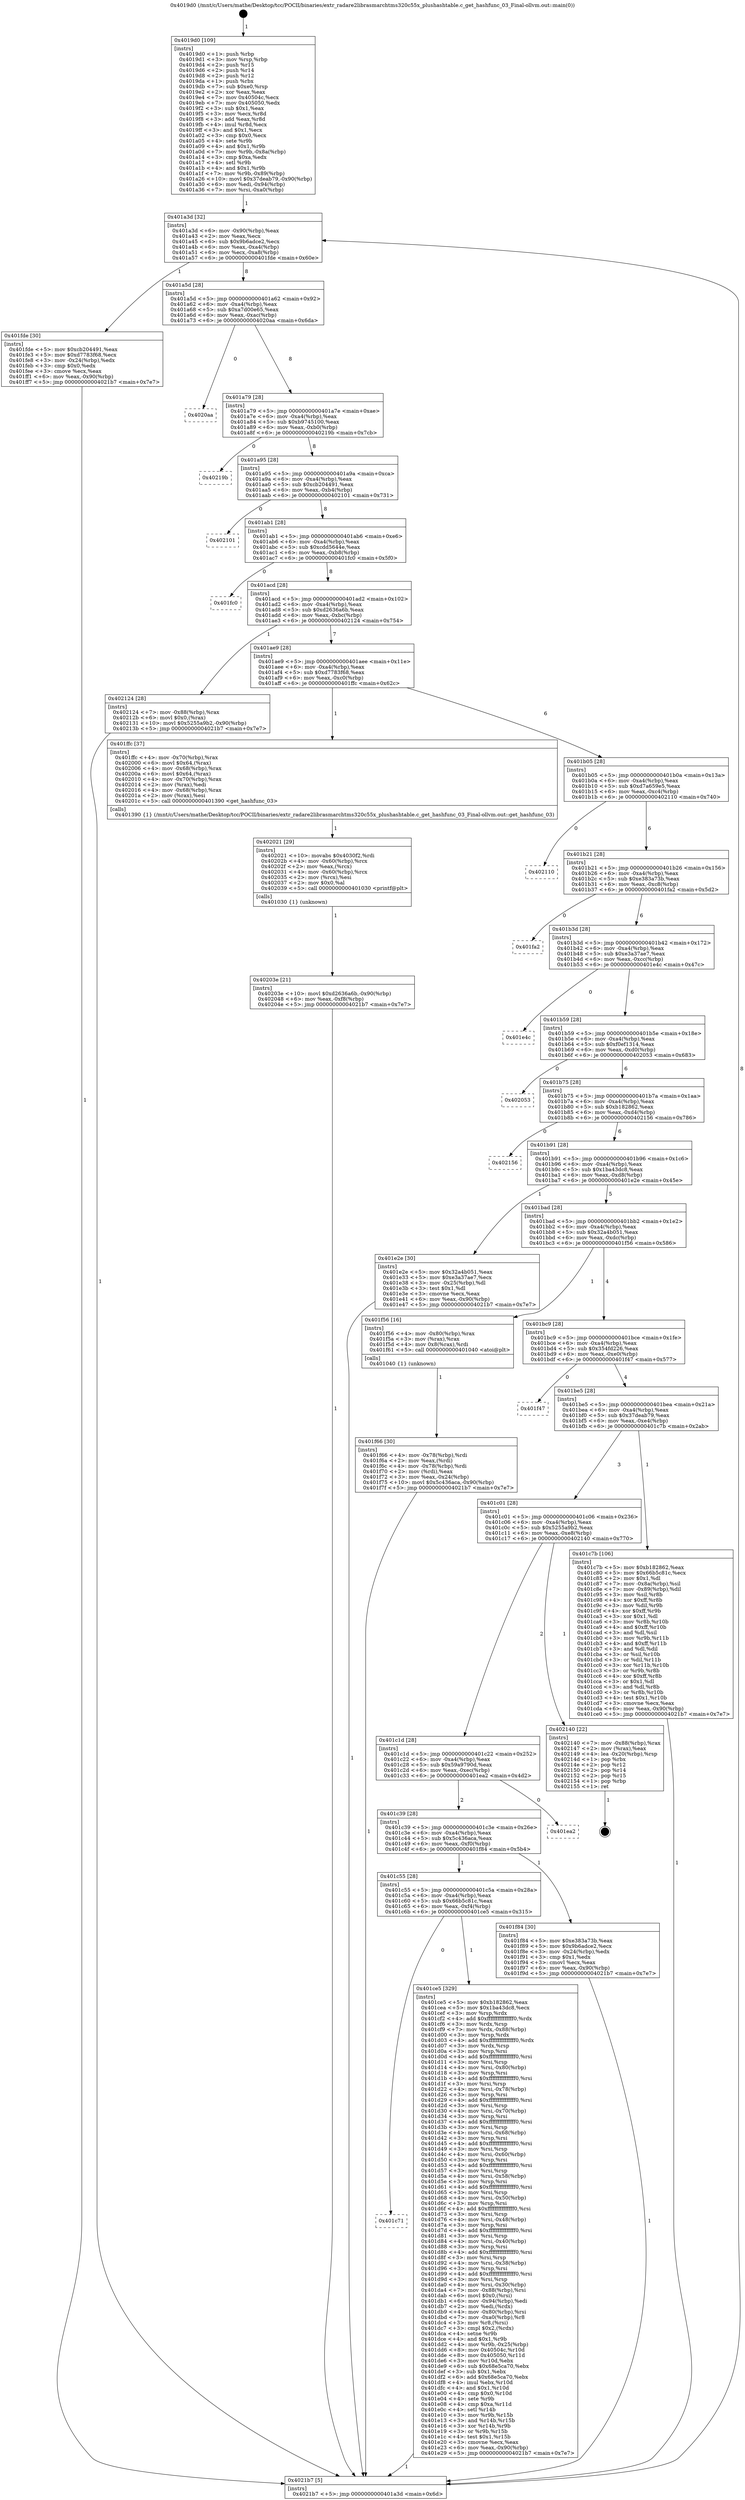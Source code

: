digraph "0x4019d0" {
  label = "0x4019d0 (/mnt/c/Users/mathe/Desktop/tcc/POCII/binaries/extr_radare2librasmarchtms320c55x_plushashtable.c_get_hashfunc_03_Final-ollvm.out::main(0))"
  labelloc = "t"
  node[shape=record]

  Entry [label="",width=0.3,height=0.3,shape=circle,fillcolor=black,style=filled]
  "0x401a3d" [label="{
     0x401a3d [32]\l
     | [instrs]\l
     &nbsp;&nbsp;0x401a3d \<+6\>: mov -0x90(%rbp),%eax\l
     &nbsp;&nbsp;0x401a43 \<+2\>: mov %eax,%ecx\l
     &nbsp;&nbsp;0x401a45 \<+6\>: sub $0x9b6adce2,%ecx\l
     &nbsp;&nbsp;0x401a4b \<+6\>: mov %eax,-0xa4(%rbp)\l
     &nbsp;&nbsp;0x401a51 \<+6\>: mov %ecx,-0xa8(%rbp)\l
     &nbsp;&nbsp;0x401a57 \<+6\>: je 0000000000401fde \<main+0x60e\>\l
  }"]
  "0x401fde" [label="{
     0x401fde [30]\l
     | [instrs]\l
     &nbsp;&nbsp;0x401fde \<+5\>: mov $0xcb204491,%eax\l
     &nbsp;&nbsp;0x401fe3 \<+5\>: mov $0xd7783f68,%ecx\l
     &nbsp;&nbsp;0x401fe8 \<+3\>: mov -0x24(%rbp),%edx\l
     &nbsp;&nbsp;0x401feb \<+3\>: cmp $0x0,%edx\l
     &nbsp;&nbsp;0x401fee \<+3\>: cmove %ecx,%eax\l
     &nbsp;&nbsp;0x401ff1 \<+6\>: mov %eax,-0x90(%rbp)\l
     &nbsp;&nbsp;0x401ff7 \<+5\>: jmp 00000000004021b7 \<main+0x7e7\>\l
  }"]
  "0x401a5d" [label="{
     0x401a5d [28]\l
     | [instrs]\l
     &nbsp;&nbsp;0x401a5d \<+5\>: jmp 0000000000401a62 \<main+0x92\>\l
     &nbsp;&nbsp;0x401a62 \<+6\>: mov -0xa4(%rbp),%eax\l
     &nbsp;&nbsp;0x401a68 \<+5\>: sub $0xa7d00e65,%eax\l
     &nbsp;&nbsp;0x401a6d \<+6\>: mov %eax,-0xac(%rbp)\l
     &nbsp;&nbsp;0x401a73 \<+6\>: je 00000000004020aa \<main+0x6da\>\l
  }"]
  Exit [label="",width=0.3,height=0.3,shape=circle,fillcolor=black,style=filled,peripheries=2]
  "0x4020aa" [label="{
     0x4020aa\l
  }", style=dashed]
  "0x401a79" [label="{
     0x401a79 [28]\l
     | [instrs]\l
     &nbsp;&nbsp;0x401a79 \<+5\>: jmp 0000000000401a7e \<main+0xae\>\l
     &nbsp;&nbsp;0x401a7e \<+6\>: mov -0xa4(%rbp),%eax\l
     &nbsp;&nbsp;0x401a84 \<+5\>: sub $0xb9745100,%eax\l
     &nbsp;&nbsp;0x401a89 \<+6\>: mov %eax,-0xb0(%rbp)\l
     &nbsp;&nbsp;0x401a8f \<+6\>: je 000000000040219b \<main+0x7cb\>\l
  }"]
  "0x40203e" [label="{
     0x40203e [21]\l
     | [instrs]\l
     &nbsp;&nbsp;0x40203e \<+10\>: movl $0xd2636a6b,-0x90(%rbp)\l
     &nbsp;&nbsp;0x402048 \<+6\>: mov %eax,-0xf8(%rbp)\l
     &nbsp;&nbsp;0x40204e \<+5\>: jmp 00000000004021b7 \<main+0x7e7\>\l
  }"]
  "0x40219b" [label="{
     0x40219b\l
  }", style=dashed]
  "0x401a95" [label="{
     0x401a95 [28]\l
     | [instrs]\l
     &nbsp;&nbsp;0x401a95 \<+5\>: jmp 0000000000401a9a \<main+0xca\>\l
     &nbsp;&nbsp;0x401a9a \<+6\>: mov -0xa4(%rbp),%eax\l
     &nbsp;&nbsp;0x401aa0 \<+5\>: sub $0xcb204491,%eax\l
     &nbsp;&nbsp;0x401aa5 \<+6\>: mov %eax,-0xb4(%rbp)\l
     &nbsp;&nbsp;0x401aab \<+6\>: je 0000000000402101 \<main+0x731\>\l
  }"]
  "0x402021" [label="{
     0x402021 [29]\l
     | [instrs]\l
     &nbsp;&nbsp;0x402021 \<+10\>: movabs $0x4030f2,%rdi\l
     &nbsp;&nbsp;0x40202b \<+4\>: mov -0x60(%rbp),%rcx\l
     &nbsp;&nbsp;0x40202f \<+2\>: mov %eax,(%rcx)\l
     &nbsp;&nbsp;0x402031 \<+4\>: mov -0x60(%rbp),%rcx\l
     &nbsp;&nbsp;0x402035 \<+2\>: mov (%rcx),%esi\l
     &nbsp;&nbsp;0x402037 \<+2\>: mov $0x0,%al\l
     &nbsp;&nbsp;0x402039 \<+5\>: call 0000000000401030 \<printf@plt\>\l
     | [calls]\l
     &nbsp;&nbsp;0x401030 \{1\} (unknown)\l
  }"]
  "0x402101" [label="{
     0x402101\l
  }", style=dashed]
  "0x401ab1" [label="{
     0x401ab1 [28]\l
     | [instrs]\l
     &nbsp;&nbsp;0x401ab1 \<+5\>: jmp 0000000000401ab6 \<main+0xe6\>\l
     &nbsp;&nbsp;0x401ab6 \<+6\>: mov -0xa4(%rbp),%eax\l
     &nbsp;&nbsp;0x401abc \<+5\>: sub $0xcdd5644e,%eax\l
     &nbsp;&nbsp;0x401ac1 \<+6\>: mov %eax,-0xb8(%rbp)\l
     &nbsp;&nbsp;0x401ac7 \<+6\>: je 0000000000401fc0 \<main+0x5f0\>\l
  }"]
  "0x401f66" [label="{
     0x401f66 [30]\l
     | [instrs]\l
     &nbsp;&nbsp;0x401f66 \<+4\>: mov -0x78(%rbp),%rdi\l
     &nbsp;&nbsp;0x401f6a \<+2\>: mov %eax,(%rdi)\l
     &nbsp;&nbsp;0x401f6c \<+4\>: mov -0x78(%rbp),%rdi\l
     &nbsp;&nbsp;0x401f70 \<+2\>: mov (%rdi),%eax\l
     &nbsp;&nbsp;0x401f72 \<+3\>: mov %eax,-0x24(%rbp)\l
     &nbsp;&nbsp;0x401f75 \<+10\>: movl $0x5c436aca,-0x90(%rbp)\l
     &nbsp;&nbsp;0x401f7f \<+5\>: jmp 00000000004021b7 \<main+0x7e7\>\l
  }"]
  "0x401fc0" [label="{
     0x401fc0\l
  }", style=dashed]
  "0x401acd" [label="{
     0x401acd [28]\l
     | [instrs]\l
     &nbsp;&nbsp;0x401acd \<+5\>: jmp 0000000000401ad2 \<main+0x102\>\l
     &nbsp;&nbsp;0x401ad2 \<+6\>: mov -0xa4(%rbp),%eax\l
     &nbsp;&nbsp;0x401ad8 \<+5\>: sub $0xd2636a6b,%eax\l
     &nbsp;&nbsp;0x401add \<+6\>: mov %eax,-0xbc(%rbp)\l
     &nbsp;&nbsp;0x401ae3 \<+6\>: je 0000000000402124 \<main+0x754\>\l
  }"]
  "0x401c71" [label="{
     0x401c71\l
  }", style=dashed]
  "0x402124" [label="{
     0x402124 [28]\l
     | [instrs]\l
     &nbsp;&nbsp;0x402124 \<+7\>: mov -0x88(%rbp),%rax\l
     &nbsp;&nbsp;0x40212b \<+6\>: movl $0x0,(%rax)\l
     &nbsp;&nbsp;0x402131 \<+10\>: movl $0x5255a9b2,-0x90(%rbp)\l
     &nbsp;&nbsp;0x40213b \<+5\>: jmp 00000000004021b7 \<main+0x7e7\>\l
  }"]
  "0x401ae9" [label="{
     0x401ae9 [28]\l
     | [instrs]\l
     &nbsp;&nbsp;0x401ae9 \<+5\>: jmp 0000000000401aee \<main+0x11e\>\l
     &nbsp;&nbsp;0x401aee \<+6\>: mov -0xa4(%rbp),%eax\l
     &nbsp;&nbsp;0x401af4 \<+5\>: sub $0xd7783f68,%eax\l
     &nbsp;&nbsp;0x401af9 \<+6\>: mov %eax,-0xc0(%rbp)\l
     &nbsp;&nbsp;0x401aff \<+6\>: je 0000000000401ffc \<main+0x62c\>\l
  }"]
  "0x401ce5" [label="{
     0x401ce5 [329]\l
     | [instrs]\l
     &nbsp;&nbsp;0x401ce5 \<+5\>: mov $0xb182862,%eax\l
     &nbsp;&nbsp;0x401cea \<+5\>: mov $0x1ba43dc8,%ecx\l
     &nbsp;&nbsp;0x401cef \<+3\>: mov %rsp,%rdx\l
     &nbsp;&nbsp;0x401cf2 \<+4\>: add $0xfffffffffffffff0,%rdx\l
     &nbsp;&nbsp;0x401cf6 \<+3\>: mov %rdx,%rsp\l
     &nbsp;&nbsp;0x401cf9 \<+7\>: mov %rdx,-0x88(%rbp)\l
     &nbsp;&nbsp;0x401d00 \<+3\>: mov %rsp,%rdx\l
     &nbsp;&nbsp;0x401d03 \<+4\>: add $0xfffffffffffffff0,%rdx\l
     &nbsp;&nbsp;0x401d07 \<+3\>: mov %rdx,%rsp\l
     &nbsp;&nbsp;0x401d0a \<+3\>: mov %rsp,%rsi\l
     &nbsp;&nbsp;0x401d0d \<+4\>: add $0xfffffffffffffff0,%rsi\l
     &nbsp;&nbsp;0x401d11 \<+3\>: mov %rsi,%rsp\l
     &nbsp;&nbsp;0x401d14 \<+4\>: mov %rsi,-0x80(%rbp)\l
     &nbsp;&nbsp;0x401d18 \<+3\>: mov %rsp,%rsi\l
     &nbsp;&nbsp;0x401d1b \<+4\>: add $0xfffffffffffffff0,%rsi\l
     &nbsp;&nbsp;0x401d1f \<+3\>: mov %rsi,%rsp\l
     &nbsp;&nbsp;0x401d22 \<+4\>: mov %rsi,-0x78(%rbp)\l
     &nbsp;&nbsp;0x401d26 \<+3\>: mov %rsp,%rsi\l
     &nbsp;&nbsp;0x401d29 \<+4\>: add $0xfffffffffffffff0,%rsi\l
     &nbsp;&nbsp;0x401d2d \<+3\>: mov %rsi,%rsp\l
     &nbsp;&nbsp;0x401d30 \<+4\>: mov %rsi,-0x70(%rbp)\l
     &nbsp;&nbsp;0x401d34 \<+3\>: mov %rsp,%rsi\l
     &nbsp;&nbsp;0x401d37 \<+4\>: add $0xfffffffffffffff0,%rsi\l
     &nbsp;&nbsp;0x401d3b \<+3\>: mov %rsi,%rsp\l
     &nbsp;&nbsp;0x401d3e \<+4\>: mov %rsi,-0x68(%rbp)\l
     &nbsp;&nbsp;0x401d42 \<+3\>: mov %rsp,%rsi\l
     &nbsp;&nbsp;0x401d45 \<+4\>: add $0xfffffffffffffff0,%rsi\l
     &nbsp;&nbsp;0x401d49 \<+3\>: mov %rsi,%rsp\l
     &nbsp;&nbsp;0x401d4c \<+4\>: mov %rsi,-0x60(%rbp)\l
     &nbsp;&nbsp;0x401d50 \<+3\>: mov %rsp,%rsi\l
     &nbsp;&nbsp;0x401d53 \<+4\>: add $0xfffffffffffffff0,%rsi\l
     &nbsp;&nbsp;0x401d57 \<+3\>: mov %rsi,%rsp\l
     &nbsp;&nbsp;0x401d5a \<+4\>: mov %rsi,-0x58(%rbp)\l
     &nbsp;&nbsp;0x401d5e \<+3\>: mov %rsp,%rsi\l
     &nbsp;&nbsp;0x401d61 \<+4\>: add $0xfffffffffffffff0,%rsi\l
     &nbsp;&nbsp;0x401d65 \<+3\>: mov %rsi,%rsp\l
     &nbsp;&nbsp;0x401d68 \<+4\>: mov %rsi,-0x50(%rbp)\l
     &nbsp;&nbsp;0x401d6c \<+3\>: mov %rsp,%rsi\l
     &nbsp;&nbsp;0x401d6f \<+4\>: add $0xfffffffffffffff0,%rsi\l
     &nbsp;&nbsp;0x401d73 \<+3\>: mov %rsi,%rsp\l
     &nbsp;&nbsp;0x401d76 \<+4\>: mov %rsi,-0x48(%rbp)\l
     &nbsp;&nbsp;0x401d7a \<+3\>: mov %rsp,%rsi\l
     &nbsp;&nbsp;0x401d7d \<+4\>: add $0xfffffffffffffff0,%rsi\l
     &nbsp;&nbsp;0x401d81 \<+3\>: mov %rsi,%rsp\l
     &nbsp;&nbsp;0x401d84 \<+4\>: mov %rsi,-0x40(%rbp)\l
     &nbsp;&nbsp;0x401d88 \<+3\>: mov %rsp,%rsi\l
     &nbsp;&nbsp;0x401d8b \<+4\>: add $0xfffffffffffffff0,%rsi\l
     &nbsp;&nbsp;0x401d8f \<+3\>: mov %rsi,%rsp\l
     &nbsp;&nbsp;0x401d92 \<+4\>: mov %rsi,-0x38(%rbp)\l
     &nbsp;&nbsp;0x401d96 \<+3\>: mov %rsp,%rsi\l
     &nbsp;&nbsp;0x401d99 \<+4\>: add $0xfffffffffffffff0,%rsi\l
     &nbsp;&nbsp;0x401d9d \<+3\>: mov %rsi,%rsp\l
     &nbsp;&nbsp;0x401da0 \<+4\>: mov %rsi,-0x30(%rbp)\l
     &nbsp;&nbsp;0x401da4 \<+7\>: mov -0x88(%rbp),%rsi\l
     &nbsp;&nbsp;0x401dab \<+6\>: movl $0x0,(%rsi)\l
     &nbsp;&nbsp;0x401db1 \<+6\>: mov -0x94(%rbp),%edi\l
     &nbsp;&nbsp;0x401db7 \<+2\>: mov %edi,(%rdx)\l
     &nbsp;&nbsp;0x401db9 \<+4\>: mov -0x80(%rbp),%rsi\l
     &nbsp;&nbsp;0x401dbd \<+7\>: mov -0xa0(%rbp),%r8\l
     &nbsp;&nbsp;0x401dc4 \<+3\>: mov %r8,(%rsi)\l
     &nbsp;&nbsp;0x401dc7 \<+3\>: cmpl $0x2,(%rdx)\l
     &nbsp;&nbsp;0x401dca \<+4\>: setne %r9b\l
     &nbsp;&nbsp;0x401dce \<+4\>: and $0x1,%r9b\l
     &nbsp;&nbsp;0x401dd2 \<+4\>: mov %r9b,-0x25(%rbp)\l
     &nbsp;&nbsp;0x401dd6 \<+8\>: mov 0x40504c,%r10d\l
     &nbsp;&nbsp;0x401dde \<+8\>: mov 0x405050,%r11d\l
     &nbsp;&nbsp;0x401de6 \<+3\>: mov %r10d,%ebx\l
     &nbsp;&nbsp;0x401de9 \<+6\>: sub $0x68e5ca70,%ebx\l
     &nbsp;&nbsp;0x401def \<+3\>: sub $0x1,%ebx\l
     &nbsp;&nbsp;0x401df2 \<+6\>: add $0x68e5ca70,%ebx\l
     &nbsp;&nbsp;0x401df8 \<+4\>: imul %ebx,%r10d\l
     &nbsp;&nbsp;0x401dfc \<+4\>: and $0x1,%r10d\l
     &nbsp;&nbsp;0x401e00 \<+4\>: cmp $0x0,%r10d\l
     &nbsp;&nbsp;0x401e04 \<+4\>: sete %r9b\l
     &nbsp;&nbsp;0x401e08 \<+4\>: cmp $0xa,%r11d\l
     &nbsp;&nbsp;0x401e0c \<+4\>: setl %r14b\l
     &nbsp;&nbsp;0x401e10 \<+3\>: mov %r9b,%r15b\l
     &nbsp;&nbsp;0x401e13 \<+3\>: and %r14b,%r15b\l
     &nbsp;&nbsp;0x401e16 \<+3\>: xor %r14b,%r9b\l
     &nbsp;&nbsp;0x401e19 \<+3\>: or %r9b,%r15b\l
     &nbsp;&nbsp;0x401e1c \<+4\>: test $0x1,%r15b\l
     &nbsp;&nbsp;0x401e20 \<+3\>: cmovne %ecx,%eax\l
     &nbsp;&nbsp;0x401e23 \<+6\>: mov %eax,-0x90(%rbp)\l
     &nbsp;&nbsp;0x401e29 \<+5\>: jmp 00000000004021b7 \<main+0x7e7\>\l
  }"]
  "0x401ffc" [label="{
     0x401ffc [37]\l
     | [instrs]\l
     &nbsp;&nbsp;0x401ffc \<+4\>: mov -0x70(%rbp),%rax\l
     &nbsp;&nbsp;0x402000 \<+6\>: movl $0x64,(%rax)\l
     &nbsp;&nbsp;0x402006 \<+4\>: mov -0x68(%rbp),%rax\l
     &nbsp;&nbsp;0x40200a \<+6\>: movl $0x64,(%rax)\l
     &nbsp;&nbsp;0x402010 \<+4\>: mov -0x70(%rbp),%rax\l
     &nbsp;&nbsp;0x402014 \<+2\>: mov (%rax),%edi\l
     &nbsp;&nbsp;0x402016 \<+4\>: mov -0x68(%rbp),%rax\l
     &nbsp;&nbsp;0x40201a \<+2\>: mov (%rax),%esi\l
     &nbsp;&nbsp;0x40201c \<+5\>: call 0000000000401390 \<get_hashfunc_03\>\l
     | [calls]\l
     &nbsp;&nbsp;0x401390 \{1\} (/mnt/c/Users/mathe/Desktop/tcc/POCII/binaries/extr_radare2librasmarchtms320c55x_plushashtable.c_get_hashfunc_03_Final-ollvm.out::get_hashfunc_03)\l
  }"]
  "0x401b05" [label="{
     0x401b05 [28]\l
     | [instrs]\l
     &nbsp;&nbsp;0x401b05 \<+5\>: jmp 0000000000401b0a \<main+0x13a\>\l
     &nbsp;&nbsp;0x401b0a \<+6\>: mov -0xa4(%rbp),%eax\l
     &nbsp;&nbsp;0x401b10 \<+5\>: sub $0xd7a659e5,%eax\l
     &nbsp;&nbsp;0x401b15 \<+6\>: mov %eax,-0xc4(%rbp)\l
     &nbsp;&nbsp;0x401b1b \<+6\>: je 0000000000402110 \<main+0x740\>\l
  }"]
  "0x401c55" [label="{
     0x401c55 [28]\l
     | [instrs]\l
     &nbsp;&nbsp;0x401c55 \<+5\>: jmp 0000000000401c5a \<main+0x28a\>\l
     &nbsp;&nbsp;0x401c5a \<+6\>: mov -0xa4(%rbp),%eax\l
     &nbsp;&nbsp;0x401c60 \<+5\>: sub $0x66b5c81c,%eax\l
     &nbsp;&nbsp;0x401c65 \<+6\>: mov %eax,-0xf4(%rbp)\l
     &nbsp;&nbsp;0x401c6b \<+6\>: je 0000000000401ce5 \<main+0x315\>\l
  }"]
  "0x402110" [label="{
     0x402110\l
  }", style=dashed]
  "0x401b21" [label="{
     0x401b21 [28]\l
     | [instrs]\l
     &nbsp;&nbsp;0x401b21 \<+5\>: jmp 0000000000401b26 \<main+0x156\>\l
     &nbsp;&nbsp;0x401b26 \<+6\>: mov -0xa4(%rbp),%eax\l
     &nbsp;&nbsp;0x401b2c \<+5\>: sub $0xe383a73b,%eax\l
     &nbsp;&nbsp;0x401b31 \<+6\>: mov %eax,-0xc8(%rbp)\l
     &nbsp;&nbsp;0x401b37 \<+6\>: je 0000000000401fa2 \<main+0x5d2\>\l
  }"]
  "0x401f84" [label="{
     0x401f84 [30]\l
     | [instrs]\l
     &nbsp;&nbsp;0x401f84 \<+5\>: mov $0xe383a73b,%eax\l
     &nbsp;&nbsp;0x401f89 \<+5\>: mov $0x9b6adce2,%ecx\l
     &nbsp;&nbsp;0x401f8e \<+3\>: mov -0x24(%rbp),%edx\l
     &nbsp;&nbsp;0x401f91 \<+3\>: cmp $0x1,%edx\l
     &nbsp;&nbsp;0x401f94 \<+3\>: cmovl %ecx,%eax\l
     &nbsp;&nbsp;0x401f97 \<+6\>: mov %eax,-0x90(%rbp)\l
     &nbsp;&nbsp;0x401f9d \<+5\>: jmp 00000000004021b7 \<main+0x7e7\>\l
  }"]
  "0x401fa2" [label="{
     0x401fa2\l
  }", style=dashed]
  "0x401b3d" [label="{
     0x401b3d [28]\l
     | [instrs]\l
     &nbsp;&nbsp;0x401b3d \<+5\>: jmp 0000000000401b42 \<main+0x172\>\l
     &nbsp;&nbsp;0x401b42 \<+6\>: mov -0xa4(%rbp),%eax\l
     &nbsp;&nbsp;0x401b48 \<+5\>: sub $0xe3a37ae7,%eax\l
     &nbsp;&nbsp;0x401b4d \<+6\>: mov %eax,-0xcc(%rbp)\l
     &nbsp;&nbsp;0x401b53 \<+6\>: je 0000000000401e4c \<main+0x47c\>\l
  }"]
  "0x401c39" [label="{
     0x401c39 [28]\l
     | [instrs]\l
     &nbsp;&nbsp;0x401c39 \<+5\>: jmp 0000000000401c3e \<main+0x26e\>\l
     &nbsp;&nbsp;0x401c3e \<+6\>: mov -0xa4(%rbp),%eax\l
     &nbsp;&nbsp;0x401c44 \<+5\>: sub $0x5c436aca,%eax\l
     &nbsp;&nbsp;0x401c49 \<+6\>: mov %eax,-0xf0(%rbp)\l
     &nbsp;&nbsp;0x401c4f \<+6\>: je 0000000000401f84 \<main+0x5b4\>\l
  }"]
  "0x401e4c" [label="{
     0x401e4c\l
  }", style=dashed]
  "0x401b59" [label="{
     0x401b59 [28]\l
     | [instrs]\l
     &nbsp;&nbsp;0x401b59 \<+5\>: jmp 0000000000401b5e \<main+0x18e\>\l
     &nbsp;&nbsp;0x401b5e \<+6\>: mov -0xa4(%rbp),%eax\l
     &nbsp;&nbsp;0x401b64 \<+5\>: sub $0xf0ef1314,%eax\l
     &nbsp;&nbsp;0x401b69 \<+6\>: mov %eax,-0xd0(%rbp)\l
     &nbsp;&nbsp;0x401b6f \<+6\>: je 0000000000402053 \<main+0x683\>\l
  }"]
  "0x401ea2" [label="{
     0x401ea2\l
  }", style=dashed]
  "0x402053" [label="{
     0x402053\l
  }", style=dashed]
  "0x401b75" [label="{
     0x401b75 [28]\l
     | [instrs]\l
     &nbsp;&nbsp;0x401b75 \<+5\>: jmp 0000000000401b7a \<main+0x1aa\>\l
     &nbsp;&nbsp;0x401b7a \<+6\>: mov -0xa4(%rbp),%eax\l
     &nbsp;&nbsp;0x401b80 \<+5\>: sub $0xb182862,%eax\l
     &nbsp;&nbsp;0x401b85 \<+6\>: mov %eax,-0xd4(%rbp)\l
     &nbsp;&nbsp;0x401b8b \<+6\>: je 0000000000402156 \<main+0x786\>\l
  }"]
  "0x401c1d" [label="{
     0x401c1d [28]\l
     | [instrs]\l
     &nbsp;&nbsp;0x401c1d \<+5\>: jmp 0000000000401c22 \<main+0x252\>\l
     &nbsp;&nbsp;0x401c22 \<+6\>: mov -0xa4(%rbp),%eax\l
     &nbsp;&nbsp;0x401c28 \<+5\>: sub $0x59a9790d,%eax\l
     &nbsp;&nbsp;0x401c2d \<+6\>: mov %eax,-0xec(%rbp)\l
     &nbsp;&nbsp;0x401c33 \<+6\>: je 0000000000401ea2 \<main+0x4d2\>\l
  }"]
  "0x402156" [label="{
     0x402156\l
  }", style=dashed]
  "0x401b91" [label="{
     0x401b91 [28]\l
     | [instrs]\l
     &nbsp;&nbsp;0x401b91 \<+5\>: jmp 0000000000401b96 \<main+0x1c6\>\l
     &nbsp;&nbsp;0x401b96 \<+6\>: mov -0xa4(%rbp),%eax\l
     &nbsp;&nbsp;0x401b9c \<+5\>: sub $0x1ba43dc8,%eax\l
     &nbsp;&nbsp;0x401ba1 \<+6\>: mov %eax,-0xd8(%rbp)\l
     &nbsp;&nbsp;0x401ba7 \<+6\>: je 0000000000401e2e \<main+0x45e\>\l
  }"]
  "0x402140" [label="{
     0x402140 [22]\l
     | [instrs]\l
     &nbsp;&nbsp;0x402140 \<+7\>: mov -0x88(%rbp),%rax\l
     &nbsp;&nbsp;0x402147 \<+2\>: mov (%rax),%eax\l
     &nbsp;&nbsp;0x402149 \<+4\>: lea -0x20(%rbp),%rsp\l
     &nbsp;&nbsp;0x40214d \<+1\>: pop %rbx\l
     &nbsp;&nbsp;0x40214e \<+2\>: pop %r12\l
     &nbsp;&nbsp;0x402150 \<+2\>: pop %r14\l
     &nbsp;&nbsp;0x402152 \<+2\>: pop %r15\l
     &nbsp;&nbsp;0x402154 \<+1\>: pop %rbp\l
     &nbsp;&nbsp;0x402155 \<+1\>: ret\l
  }"]
  "0x401e2e" [label="{
     0x401e2e [30]\l
     | [instrs]\l
     &nbsp;&nbsp;0x401e2e \<+5\>: mov $0x32a4b051,%eax\l
     &nbsp;&nbsp;0x401e33 \<+5\>: mov $0xe3a37ae7,%ecx\l
     &nbsp;&nbsp;0x401e38 \<+3\>: mov -0x25(%rbp),%dl\l
     &nbsp;&nbsp;0x401e3b \<+3\>: test $0x1,%dl\l
     &nbsp;&nbsp;0x401e3e \<+3\>: cmovne %ecx,%eax\l
     &nbsp;&nbsp;0x401e41 \<+6\>: mov %eax,-0x90(%rbp)\l
     &nbsp;&nbsp;0x401e47 \<+5\>: jmp 00000000004021b7 \<main+0x7e7\>\l
  }"]
  "0x401bad" [label="{
     0x401bad [28]\l
     | [instrs]\l
     &nbsp;&nbsp;0x401bad \<+5\>: jmp 0000000000401bb2 \<main+0x1e2\>\l
     &nbsp;&nbsp;0x401bb2 \<+6\>: mov -0xa4(%rbp),%eax\l
     &nbsp;&nbsp;0x401bb8 \<+5\>: sub $0x32a4b051,%eax\l
     &nbsp;&nbsp;0x401bbd \<+6\>: mov %eax,-0xdc(%rbp)\l
     &nbsp;&nbsp;0x401bc3 \<+6\>: je 0000000000401f56 \<main+0x586\>\l
  }"]
  "0x4019d0" [label="{
     0x4019d0 [109]\l
     | [instrs]\l
     &nbsp;&nbsp;0x4019d0 \<+1\>: push %rbp\l
     &nbsp;&nbsp;0x4019d1 \<+3\>: mov %rsp,%rbp\l
     &nbsp;&nbsp;0x4019d4 \<+2\>: push %r15\l
     &nbsp;&nbsp;0x4019d6 \<+2\>: push %r14\l
     &nbsp;&nbsp;0x4019d8 \<+2\>: push %r12\l
     &nbsp;&nbsp;0x4019da \<+1\>: push %rbx\l
     &nbsp;&nbsp;0x4019db \<+7\>: sub $0xe0,%rsp\l
     &nbsp;&nbsp;0x4019e2 \<+2\>: xor %eax,%eax\l
     &nbsp;&nbsp;0x4019e4 \<+7\>: mov 0x40504c,%ecx\l
     &nbsp;&nbsp;0x4019eb \<+7\>: mov 0x405050,%edx\l
     &nbsp;&nbsp;0x4019f2 \<+3\>: sub $0x1,%eax\l
     &nbsp;&nbsp;0x4019f5 \<+3\>: mov %ecx,%r8d\l
     &nbsp;&nbsp;0x4019f8 \<+3\>: add %eax,%r8d\l
     &nbsp;&nbsp;0x4019fb \<+4\>: imul %r8d,%ecx\l
     &nbsp;&nbsp;0x4019ff \<+3\>: and $0x1,%ecx\l
     &nbsp;&nbsp;0x401a02 \<+3\>: cmp $0x0,%ecx\l
     &nbsp;&nbsp;0x401a05 \<+4\>: sete %r9b\l
     &nbsp;&nbsp;0x401a09 \<+4\>: and $0x1,%r9b\l
     &nbsp;&nbsp;0x401a0d \<+7\>: mov %r9b,-0x8a(%rbp)\l
     &nbsp;&nbsp;0x401a14 \<+3\>: cmp $0xa,%edx\l
     &nbsp;&nbsp;0x401a17 \<+4\>: setl %r9b\l
     &nbsp;&nbsp;0x401a1b \<+4\>: and $0x1,%r9b\l
     &nbsp;&nbsp;0x401a1f \<+7\>: mov %r9b,-0x89(%rbp)\l
     &nbsp;&nbsp;0x401a26 \<+10\>: movl $0x37deab79,-0x90(%rbp)\l
     &nbsp;&nbsp;0x401a30 \<+6\>: mov %edi,-0x94(%rbp)\l
     &nbsp;&nbsp;0x401a36 \<+7\>: mov %rsi,-0xa0(%rbp)\l
  }"]
  "0x401f56" [label="{
     0x401f56 [16]\l
     | [instrs]\l
     &nbsp;&nbsp;0x401f56 \<+4\>: mov -0x80(%rbp),%rax\l
     &nbsp;&nbsp;0x401f5a \<+3\>: mov (%rax),%rax\l
     &nbsp;&nbsp;0x401f5d \<+4\>: mov 0x8(%rax),%rdi\l
     &nbsp;&nbsp;0x401f61 \<+5\>: call 0000000000401040 \<atoi@plt\>\l
     | [calls]\l
     &nbsp;&nbsp;0x401040 \{1\} (unknown)\l
  }"]
  "0x401bc9" [label="{
     0x401bc9 [28]\l
     | [instrs]\l
     &nbsp;&nbsp;0x401bc9 \<+5\>: jmp 0000000000401bce \<main+0x1fe\>\l
     &nbsp;&nbsp;0x401bce \<+6\>: mov -0xa4(%rbp),%eax\l
     &nbsp;&nbsp;0x401bd4 \<+5\>: sub $0x354fd226,%eax\l
     &nbsp;&nbsp;0x401bd9 \<+6\>: mov %eax,-0xe0(%rbp)\l
     &nbsp;&nbsp;0x401bdf \<+6\>: je 0000000000401f47 \<main+0x577\>\l
  }"]
  "0x4021b7" [label="{
     0x4021b7 [5]\l
     | [instrs]\l
     &nbsp;&nbsp;0x4021b7 \<+5\>: jmp 0000000000401a3d \<main+0x6d\>\l
  }"]
  "0x401f47" [label="{
     0x401f47\l
  }", style=dashed]
  "0x401be5" [label="{
     0x401be5 [28]\l
     | [instrs]\l
     &nbsp;&nbsp;0x401be5 \<+5\>: jmp 0000000000401bea \<main+0x21a\>\l
     &nbsp;&nbsp;0x401bea \<+6\>: mov -0xa4(%rbp),%eax\l
     &nbsp;&nbsp;0x401bf0 \<+5\>: sub $0x37deab79,%eax\l
     &nbsp;&nbsp;0x401bf5 \<+6\>: mov %eax,-0xe4(%rbp)\l
     &nbsp;&nbsp;0x401bfb \<+6\>: je 0000000000401c7b \<main+0x2ab\>\l
  }"]
  "0x401c01" [label="{
     0x401c01 [28]\l
     | [instrs]\l
     &nbsp;&nbsp;0x401c01 \<+5\>: jmp 0000000000401c06 \<main+0x236\>\l
     &nbsp;&nbsp;0x401c06 \<+6\>: mov -0xa4(%rbp),%eax\l
     &nbsp;&nbsp;0x401c0c \<+5\>: sub $0x5255a9b2,%eax\l
     &nbsp;&nbsp;0x401c11 \<+6\>: mov %eax,-0xe8(%rbp)\l
     &nbsp;&nbsp;0x401c17 \<+6\>: je 0000000000402140 \<main+0x770\>\l
  }"]
  "0x401c7b" [label="{
     0x401c7b [106]\l
     | [instrs]\l
     &nbsp;&nbsp;0x401c7b \<+5\>: mov $0xb182862,%eax\l
     &nbsp;&nbsp;0x401c80 \<+5\>: mov $0x66b5c81c,%ecx\l
     &nbsp;&nbsp;0x401c85 \<+2\>: mov $0x1,%dl\l
     &nbsp;&nbsp;0x401c87 \<+7\>: mov -0x8a(%rbp),%sil\l
     &nbsp;&nbsp;0x401c8e \<+7\>: mov -0x89(%rbp),%dil\l
     &nbsp;&nbsp;0x401c95 \<+3\>: mov %sil,%r8b\l
     &nbsp;&nbsp;0x401c98 \<+4\>: xor $0xff,%r8b\l
     &nbsp;&nbsp;0x401c9c \<+3\>: mov %dil,%r9b\l
     &nbsp;&nbsp;0x401c9f \<+4\>: xor $0xff,%r9b\l
     &nbsp;&nbsp;0x401ca3 \<+3\>: xor $0x1,%dl\l
     &nbsp;&nbsp;0x401ca6 \<+3\>: mov %r8b,%r10b\l
     &nbsp;&nbsp;0x401ca9 \<+4\>: and $0xff,%r10b\l
     &nbsp;&nbsp;0x401cad \<+3\>: and %dl,%sil\l
     &nbsp;&nbsp;0x401cb0 \<+3\>: mov %r9b,%r11b\l
     &nbsp;&nbsp;0x401cb3 \<+4\>: and $0xff,%r11b\l
     &nbsp;&nbsp;0x401cb7 \<+3\>: and %dl,%dil\l
     &nbsp;&nbsp;0x401cba \<+3\>: or %sil,%r10b\l
     &nbsp;&nbsp;0x401cbd \<+3\>: or %dil,%r11b\l
     &nbsp;&nbsp;0x401cc0 \<+3\>: xor %r11b,%r10b\l
     &nbsp;&nbsp;0x401cc3 \<+3\>: or %r9b,%r8b\l
     &nbsp;&nbsp;0x401cc6 \<+4\>: xor $0xff,%r8b\l
     &nbsp;&nbsp;0x401cca \<+3\>: or $0x1,%dl\l
     &nbsp;&nbsp;0x401ccd \<+3\>: and %dl,%r8b\l
     &nbsp;&nbsp;0x401cd0 \<+3\>: or %r8b,%r10b\l
     &nbsp;&nbsp;0x401cd3 \<+4\>: test $0x1,%r10b\l
     &nbsp;&nbsp;0x401cd7 \<+3\>: cmovne %ecx,%eax\l
     &nbsp;&nbsp;0x401cda \<+6\>: mov %eax,-0x90(%rbp)\l
     &nbsp;&nbsp;0x401ce0 \<+5\>: jmp 00000000004021b7 \<main+0x7e7\>\l
  }"]
  Entry -> "0x4019d0" [label=" 1"]
  "0x401a3d" -> "0x401fde" [label=" 1"]
  "0x401a3d" -> "0x401a5d" [label=" 8"]
  "0x402140" -> Exit [label=" 1"]
  "0x401a5d" -> "0x4020aa" [label=" 0"]
  "0x401a5d" -> "0x401a79" [label=" 8"]
  "0x402124" -> "0x4021b7" [label=" 1"]
  "0x401a79" -> "0x40219b" [label=" 0"]
  "0x401a79" -> "0x401a95" [label=" 8"]
  "0x40203e" -> "0x4021b7" [label=" 1"]
  "0x401a95" -> "0x402101" [label=" 0"]
  "0x401a95" -> "0x401ab1" [label=" 8"]
  "0x402021" -> "0x40203e" [label=" 1"]
  "0x401ab1" -> "0x401fc0" [label=" 0"]
  "0x401ab1" -> "0x401acd" [label=" 8"]
  "0x401ffc" -> "0x402021" [label=" 1"]
  "0x401acd" -> "0x402124" [label=" 1"]
  "0x401acd" -> "0x401ae9" [label=" 7"]
  "0x401f84" -> "0x4021b7" [label=" 1"]
  "0x401ae9" -> "0x401ffc" [label=" 1"]
  "0x401ae9" -> "0x401b05" [label=" 6"]
  "0x401f66" -> "0x4021b7" [label=" 1"]
  "0x401b05" -> "0x402110" [label=" 0"]
  "0x401b05" -> "0x401b21" [label=" 6"]
  "0x401e2e" -> "0x4021b7" [label=" 1"]
  "0x401b21" -> "0x401fa2" [label=" 0"]
  "0x401b21" -> "0x401b3d" [label=" 6"]
  "0x401ce5" -> "0x4021b7" [label=" 1"]
  "0x401b3d" -> "0x401e4c" [label=" 0"]
  "0x401b3d" -> "0x401b59" [label=" 6"]
  "0x401c55" -> "0x401c71" [label=" 0"]
  "0x401b59" -> "0x402053" [label=" 0"]
  "0x401b59" -> "0x401b75" [label=" 6"]
  "0x401c55" -> "0x401ce5" [label=" 1"]
  "0x401b75" -> "0x402156" [label=" 0"]
  "0x401b75" -> "0x401b91" [label=" 6"]
  "0x401c39" -> "0x401c55" [label=" 1"]
  "0x401b91" -> "0x401e2e" [label=" 1"]
  "0x401b91" -> "0x401bad" [label=" 5"]
  "0x401c39" -> "0x401f84" [label=" 1"]
  "0x401bad" -> "0x401f56" [label=" 1"]
  "0x401bad" -> "0x401bc9" [label=" 4"]
  "0x401c1d" -> "0x401c39" [label=" 2"]
  "0x401bc9" -> "0x401f47" [label=" 0"]
  "0x401bc9" -> "0x401be5" [label=" 4"]
  "0x401c1d" -> "0x401ea2" [label=" 0"]
  "0x401be5" -> "0x401c7b" [label=" 1"]
  "0x401be5" -> "0x401c01" [label=" 3"]
  "0x401c7b" -> "0x4021b7" [label=" 1"]
  "0x4019d0" -> "0x401a3d" [label=" 1"]
  "0x4021b7" -> "0x401a3d" [label=" 8"]
  "0x401fde" -> "0x4021b7" [label=" 1"]
  "0x401c01" -> "0x402140" [label=" 1"]
  "0x401c01" -> "0x401c1d" [label=" 2"]
  "0x401f56" -> "0x401f66" [label=" 1"]
}
